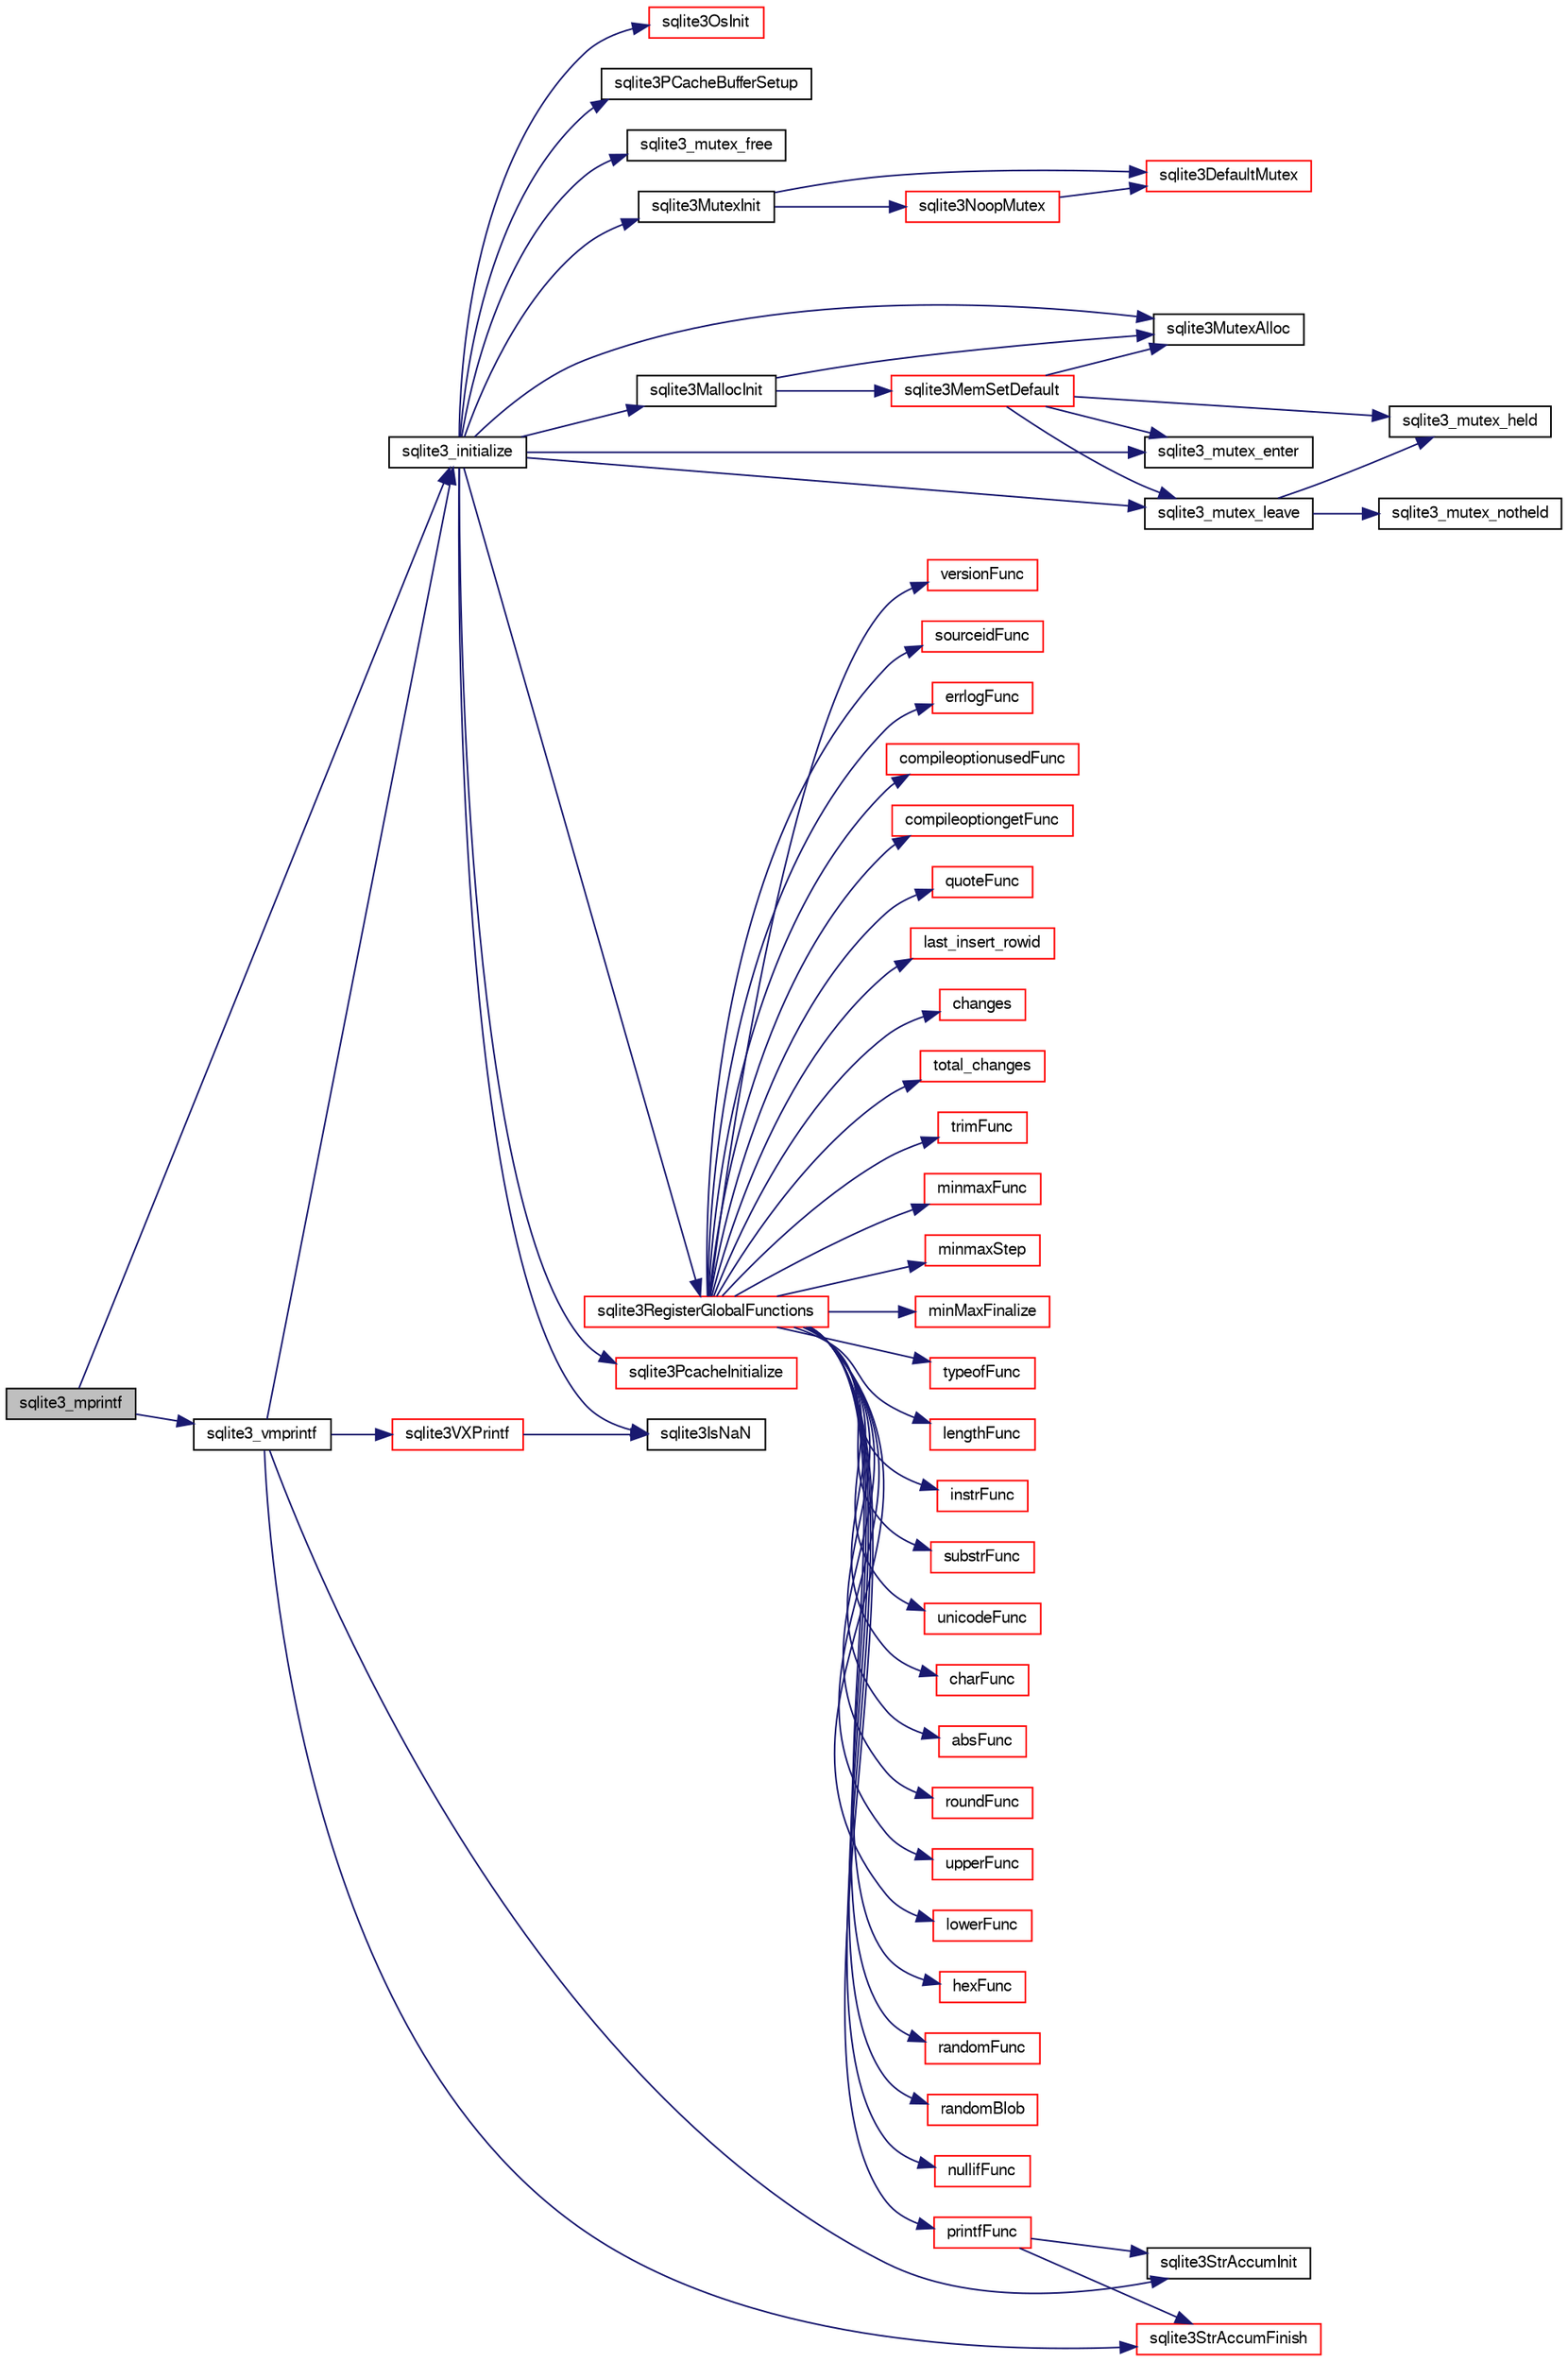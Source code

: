 digraph "sqlite3_mprintf"
{
  edge [fontname="FreeSans",fontsize="10",labelfontname="FreeSans",labelfontsize="10"];
  node [fontname="FreeSans",fontsize="10",shape=record];
  rankdir="LR";
  Node43582 [label="sqlite3_mprintf",height=0.2,width=0.4,color="black", fillcolor="grey75", style="filled", fontcolor="black"];
  Node43582 -> Node43583 [color="midnightblue",fontsize="10",style="solid",fontname="FreeSans"];
  Node43583 [label="sqlite3_initialize",height=0.2,width=0.4,color="black", fillcolor="white", style="filled",URL="$sqlite3_8c.html#ab0c0ee2d5d4cf8b28e9572296a8861df"];
  Node43583 -> Node43584 [color="midnightblue",fontsize="10",style="solid",fontname="FreeSans"];
  Node43584 [label="sqlite3MutexInit",height=0.2,width=0.4,color="black", fillcolor="white", style="filled",URL="$sqlite3_8c.html#a7906afcdd1cdb3d0007eb932398a1158"];
  Node43584 -> Node43585 [color="midnightblue",fontsize="10",style="solid",fontname="FreeSans"];
  Node43585 [label="sqlite3DefaultMutex",height=0.2,width=0.4,color="red", fillcolor="white", style="filled",URL="$sqlite3_8c.html#ac895a71e325f9b2f9b862f737c17aca8"];
  Node43584 -> Node43606 [color="midnightblue",fontsize="10",style="solid",fontname="FreeSans"];
  Node43606 [label="sqlite3NoopMutex",height=0.2,width=0.4,color="red", fillcolor="white", style="filled",URL="$sqlite3_8c.html#a09742cde9ef371d94f8201d2cdb543e4"];
  Node43606 -> Node43585 [color="midnightblue",fontsize="10",style="solid",fontname="FreeSans"];
  Node43583 -> Node43614 [color="midnightblue",fontsize="10",style="solid",fontname="FreeSans"];
  Node43614 [label="sqlite3MutexAlloc",height=0.2,width=0.4,color="black", fillcolor="white", style="filled",URL="$sqlite3_8c.html#a0e3f432ee581f6876b590e7ad7e84e19"];
  Node43583 -> Node43591 [color="midnightblue",fontsize="10",style="solid",fontname="FreeSans"];
  Node43591 [label="sqlite3_mutex_enter",height=0.2,width=0.4,color="black", fillcolor="white", style="filled",URL="$sqlite3_8c.html#a1c12cde690bd89f104de5cbad12a6bf5"];
  Node43583 -> Node43615 [color="midnightblue",fontsize="10",style="solid",fontname="FreeSans"];
  Node43615 [label="sqlite3MallocInit",height=0.2,width=0.4,color="black", fillcolor="white", style="filled",URL="$sqlite3_8c.html#a9e06f9e7cad0d83ce80ab493c9533552"];
  Node43615 -> Node43616 [color="midnightblue",fontsize="10",style="solid",fontname="FreeSans"];
  Node43616 [label="sqlite3MemSetDefault",height=0.2,width=0.4,color="red", fillcolor="white", style="filled",URL="$sqlite3_8c.html#a162fbfd727e92c5f8f72625b5ff62549"];
  Node43616 -> Node43614 [color="midnightblue",fontsize="10",style="solid",fontname="FreeSans"];
  Node43616 -> Node43591 [color="midnightblue",fontsize="10",style="solid",fontname="FreeSans"];
  Node43616 -> Node43597 [color="midnightblue",fontsize="10",style="solid",fontname="FreeSans"];
  Node43597 [label="sqlite3_mutex_leave",height=0.2,width=0.4,color="black", fillcolor="white", style="filled",URL="$sqlite3_8c.html#a5838d235601dbd3c1fa993555c6bcc93"];
  Node43597 -> Node43593 [color="midnightblue",fontsize="10",style="solid",fontname="FreeSans"];
  Node43593 [label="sqlite3_mutex_held",height=0.2,width=0.4,color="black", fillcolor="white", style="filled",URL="$sqlite3_8c.html#acf77da68932b6bc163c5e68547ecc3e7"];
  Node43597 -> Node43598 [color="midnightblue",fontsize="10",style="solid",fontname="FreeSans"];
  Node43598 [label="sqlite3_mutex_notheld",height=0.2,width=0.4,color="black", fillcolor="white", style="filled",URL="$sqlite3_8c.html#a83967c837c1c000d3b5adcfaa688f5dc"];
  Node43616 -> Node43593 [color="midnightblue",fontsize="10",style="solid",fontname="FreeSans"];
  Node43615 -> Node43614 [color="midnightblue",fontsize="10",style="solid",fontname="FreeSans"];
  Node43583 -> Node43597 [color="midnightblue",fontsize="10",style="solid",fontname="FreeSans"];
  Node43583 -> Node43710 [color="midnightblue",fontsize="10",style="solid",fontname="FreeSans"];
  Node43710 [label="sqlite3RegisterGlobalFunctions",height=0.2,width=0.4,color="red", fillcolor="white", style="filled",URL="$sqlite3_8c.html#a9f75bd111010f29e1b8d74344473c4ec"];
  Node43710 -> Node43711 [color="midnightblue",fontsize="10",style="solid",fontname="FreeSans"];
  Node43711 [label="trimFunc",height=0.2,width=0.4,color="red", fillcolor="white", style="filled",URL="$sqlite3_8c.html#afad56dbe7f08139a630156e644b14704"];
  Node43710 -> Node43724 [color="midnightblue",fontsize="10",style="solid",fontname="FreeSans"];
  Node43724 [label="minmaxFunc",height=0.2,width=0.4,color="red", fillcolor="white", style="filled",URL="$sqlite3_8c.html#a4d00f48b948fd73cb70bcfd1efc0bfb0"];
  Node43710 -> Node43733 [color="midnightblue",fontsize="10",style="solid",fontname="FreeSans"];
  Node43733 [label="minmaxStep",height=0.2,width=0.4,color="red", fillcolor="white", style="filled",URL="$sqlite3_8c.html#a5b4c0da0f3b61d7ff25ebd30aa22cca4"];
  Node43710 -> Node43737 [color="midnightblue",fontsize="10",style="solid",fontname="FreeSans"];
  Node43737 [label="minMaxFinalize",height=0.2,width=0.4,color="red", fillcolor="white", style="filled",URL="$sqlite3_8c.html#a0439dd90934a2dee93517c50884d5924"];
  Node43710 -> Node43738 [color="midnightblue",fontsize="10",style="solid",fontname="FreeSans"];
  Node43738 [label="typeofFunc",height=0.2,width=0.4,color="red", fillcolor="white", style="filled",URL="$sqlite3_8c.html#aba6c564ff0d6b017de448469d0fb243f"];
  Node43710 -> Node43739 [color="midnightblue",fontsize="10",style="solid",fontname="FreeSans"];
  Node43739 [label="lengthFunc",height=0.2,width=0.4,color="red", fillcolor="white", style="filled",URL="$sqlite3_8c.html#affdabf006c37c26a1c3e325badb83546"];
  Node43710 -> Node43744 [color="midnightblue",fontsize="10",style="solid",fontname="FreeSans"];
  Node43744 [label="instrFunc",height=0.2,width=0.4,color="red", fillcolor="white", style="filled",URL="$sqlite3_8c.html#a8f86ca540b92ac28aaefaa126170cf8c"];
  Node43710 -> Node43746 [color="midnightblue",fontsize="10",style="solid",fontname="FreeSans"];
  Node43746 [label="substrFunc",height=0.2,width=0.4,color="red", fillcolor="white", style="filled",URL="$sqlite3_8c.html#a8a8739d9af5589338113371e440b2734"];
  Node43710 -> Node43751 [color="midnightblue",fontsize="10",style="solid",fontname="FreeSans"];
  Node43751 [label="printfFunc",height=0.2,width=0.4,color="red", fillcolor="white", style="filled",URL="$sqlite3_8c.html#a80ca21d434c7c5b6668bee721331dda8"];
  Node43751 -> Node43620 [color="midnightblue",fontsize="10",style="solid",fontname="FreeSans"];
  Node43620 [label="sqlite3StrAccumInit",height=0.2,width=0.4,color="black", fillcolor="white", style="filled",URL="$sqlite3_8c.html#aabf95e113b9d54d519cd15a56215f560"];
  Node43751 -> Node43671 [color="midnightblue",fontsize="10",style="solid",fontname="FreeSans"];
  Node43671 [label="sqlite3StrAccumFinish",height=0.2,width=0.4,color="red", fillcolor="white", style="filled",URL="$sqlite3_8c.html#adb7f26b10ac1b847db6f000ef4c2e2ba"];
  Node43710 -> Node43753 [color="midnightblue",fontsize="10",style="solid",fontname="FreeSans"];
  Node43753 [label="unicodeFunc",height=0.2,width=0.4,color="red", fillcolor="white", style="filled",URL="$sqlite3_8c.html#a1d3d012cbe2276d8d713be80884db355"];
  Node43710 -> Node43755 [color="midnightblue",fontsize="10",style="solid",fontname="FreeSans"];
  Node43755 [label="charFunc",height=0.2,width=0.4,color="red", fillcolor="white", style="filled",URL="$sqlite3_8c.html#ab9b72ce47fcea3c3b92e816435a0fd91"];
  Node43710 -> Node43756 [color="midnightblue",fontsize="10",style="solid",fontname="FreeSans"];
  Node43756 [label="absFunc",height=0.2,width=0.4,color="red", fillcolor="white", style="filled",URL="$sqlite3_8c.html#af271994a34f441432d50d7095e0ed23d"];
  Node43710 -> Node43761 [color="midnightblue",fontsize="10",style="solid",fontname="FreeSans"];
  Node43761 [label="roundFunc",height=0.2,width=0.4,color="red", fillcolor="white", style="filled",URL="$sqlite3_8c.html#a8c444ba254edc27891111b76e7ba85e7"];
  Node43710 -> Node43764 [color="midnightblue",fontsize="10",style="solid",fontname="FreeSans"];
  Node43764 [label="upperFunc",height=0.2,width=0.4,color="red", fillcolor="white", style="filled",URL="$sqlite3_8c.html#a8f26e491f9fd893cdb476c577f39f260"];
  Node43710 -> Node43765 [color="midnightblue",fontsize="10",style="solid",fontname="FreeSans"];
  Node43765 [label="lowerFunc",height=0.2,width=0.4,color="red", fillcolor="white", style="filled",URL="$sqlite3_8c.html#a37a07e2d7c0cb4c521e9c334596c89a7"];
  Node43710 -> Node43766 [color="midnightblue",fontsize="10",style="solid",fontname="FreeSans"];
  Node43766 [label="hexFunc",height=0.2,width=0.4,color="red", fillcolor="white", style="filled",URL="$sqlite3_8c.html#a2e2cd151b75b794723d7c4f30fe57c8b"];
  Node43710 -> Node43767 [color="midnightblue",fontsize="10",style="solid",fontname="FreeSans"];
  Node43767 [label="randomFunc",height=0.2,width=0.4,color="red", fillcolor="white", style="filled",URL="$sqlite3_8c.html#a77905d2b2e1b154cf082f061cfa057dd"];
  Node43710 -> Node43771 [color="midnightblue",fontsize="10",style="solid",fontname="FreeSans"];
  Node43771 [label="randomBlob",height=0.2,width=0.4,color="red", fillcolor="white", style="filled",URL="$sqlite3_8c.html#a2b058708f7f26feb80fce84c3e375d64"];
  Node43710 -> Node43773 [color="midnightblue",fontsize="10",style="solid",fontname="FreeSans"];
  Node43773 [label="nullifFunc",height=0.2,width=0.4,color="red", fillcolor="white", style="filled",URL="$sqlite3_8c.html#aa677b6612cd4e6630438b729f56cd3e6"];
  Node43710 -> Node43774 [color="midnightblue",fontsize="10",style="solid",fontname="FreeSans"];
  Node43774 [label="versionFunc",height=0.2,width=0.4,color="red", fillcolor="white", style="filled",URL="$sqlite3_8c.html#a258a294d68fbf7c6ba528921b2a721bc"];
  Node43710 -> Node43776 [color="midnightblue",fontsize="10",style="solid",fontname="FreeSans"];
  Node43776 [label="sourceidFunc",height=0.2,width=0.4,color="red", fillcolor="white", style="filled",URL="$sqlite3_8c.html#a3ff22be898cc17c2a45a7fa605892c4a"];
  Node43710 -> Node43778 [color="midnightblue",fontsize="10",style="solid",fontname="FreeSans"];
  Node43778 [label="errlogFunc",height=0.2,width=0.4,color="red", fillcolor="white", style="filled",URL="$sqlite3_8c.html#a56d5c8e1f0a43e4c9f8864c27065393f"];
  Node43710 -> Node43779 [color="midnightblue",fontsize="10",style="solid",fontname="FreeSans"];
  Node43779 [label="compileoptionusedFunc",height=0.2,width=0.4,color="red", fillcolor="white", style="filled",URL="$sqlite3_8c.html#ab8caa7140383f5e738f29c859232145f"];
  Node43710 -> Node43782 [color="midnightblue",fontsize="10",style="solid",fontname="FreeSans"];
  Node43782 [label="compileoptiongetFunc",height=0.2,width=0.4,color="red", fillcolor="white", style="filled",URL="$sqlite3_8c.html#a9221f1bc427c499f548f1e50ad1033b0"];
  Node43710 -> Node43784 [color="midnightblue",fontsize="10",style="solid",fontname="FreeSans"];
  Node43784 [label="quoteFunc",height=0.2,width=0.4,color="red", fillcolor="white", style="filled",URL="$sqlite3_8c.html#a8e64c0ef376144dfad6a4a3d499056b8"];
  Node43710 -> Node43785 [color="midnightblue",fontsize="10",style="solid",fontname="FreeSans"];
  Node43785 [label="last_insert_rowid",height=0.2,width=0.4,color="red", fillcolor="white", style="filled",URL="$sqlite3_8c.html#a58bdb5411ca39965cee456c209725009"];
  Node43710 -> Node43787 [color="midnightblue",fontsize="10",style="solid",fontname="FreeSans"];
  Node43787 [label="changes",height=0.2,width=0.4,color="red", fillcolor="white", style="filled",URL="$sqlite3_8c.html#a098b9c6a88d2ab91cdcbd5ee0b4bfe7f"];
  Node43710 -> Node43789 [color="midnightblue",fontsize="10",style="solid",fontname="FreeSans"];
  Node43789 [label="total_changes",height=0.2,width=0.4,color="red", fillcolor="white", style="filled",URL="$sqlite3_8c.html#afad48d3e90d72263d3e8707f56d1ccc9"];
  Node43583 -> Node43858 [color="midnightblue",fontsize="10",style="solid",fontname="FreeSans"];
  Node43858 [label="sqlite3PcacheInitialize",height=0.2,width=0.4,color="red", fillcolor="white", style="filled",URL="$sqlite3_8c.html#a2902c61ddc88bea002c4d69fe4052b1f"];
  Node43583 -> Node43859 [color="midnightblue",fontsize="10",style="solid",fontname="FreeSans"];
  Node43859 [label="sqlite3OsInit",height=0.2,width=0.4,color="red", fillcolor="white", style="filled",URL="$sqlite3_8c.html#afeaa886fe1ca086a30fd278b1d069762"];
  Node43583 -> Node43863 [color="midnightblue",fontsize="10",style="solid",fontname="FreeSans"];
  Node43863 [label="sqlite3PCacheBufferSetup",height=0.2,width=0.4,color="black", fillcolor="white", style="filled",URL="$sqlite3_8c.html#ad18a1eebefdfbc4254f473f7b0101937"];
  Node43583 -> Node43864 [color="midnightblue",fontsize="10",style="solid",fontname="FreeSans"];
  Node43864 [label="sqlite3_mutex_free",height=0.2,width=0.4,color="black", fillcolor="white", style="filled",URL="$sqlite3_8c.html#a2db2e72e08f6873afa9c61b0ec726fec"];
  Node43583 -> Node43646 [color="midnightblue",fontsize="10",style="solid",fontname="FreeSans"];
  Node43646 [label="sqlite3IsNaN",height=0.2,width=0.4,color="black", fillcolor="white", style="filled",URL="$sqlite3_8c.html#aed4d78203877c3486765ccbc7feebb50"];
  Node43582 -> Node43763 [color="midnightblue",fontsize="10",style="solid",fontname="FreeSans"];
  Node43763 [label="sqlite3_vmprintf",height=0.2,width=0.4,color="black", fillcolor="white", style="filled",URL="$sqlite3_8c.html#af83565027bac906c1485cb8b3516686b"];
  Node43763 -> Node43583 [color="midnightblue",fontsize="10",style="solid",fontname="FreeSans"];
  Node43763 -> Node43620 [color="midnightblue",fontsize="10",style="solid",fontname="FreeSans"];
  Node43763 -> Node43621 [color="midnightblue",fontsize="10",style="solid",fontname="FreeSans"];
  Node43621 [label="sqlite3VXPrintf",height=0.2,width=0.4,color="red", fillcolor="white", style="filled",URL="$sqlite3_8c.html#a63c25806c9bd4a2b76f9a0eb232c6bde"];
  Node43621 -> Node43646 [color="midnightblue",fontsize="10",style="solid",fontname="FreeSans"];
  Node43763 -> Node43671 [color="midnightblue",fontsize="10",style="solid",fontname="FreeSans"];
}
